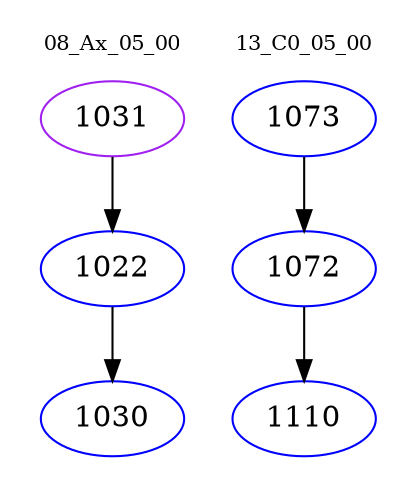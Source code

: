 digraph{
subgraph cluster_0 {
color = white
label = "08_Ax_05_00";
fontsize=10;
T0_1031 [label="1031", color="purple"]
T0_1031 -> T0_1022 [color="black"]
T0_1022 [label="1022", color="blue"]
T0_1022 -> T0_1030 [color="black"]
T0_1030 [label="1030", color="blue"]
}
subgraph cluster_1 {
color = white
label = "13_C0_05_00";
fontsize=10;
T1_1073 [label="1073", color="blue"]
T1_1073 -> T1_1072 [color="black"]
T1_1072 [label="1072", color="blue"]
T1_1072 -> T1_1110 [color="black"]
T1_1110 [label="1110", color="blue"]
}
}
